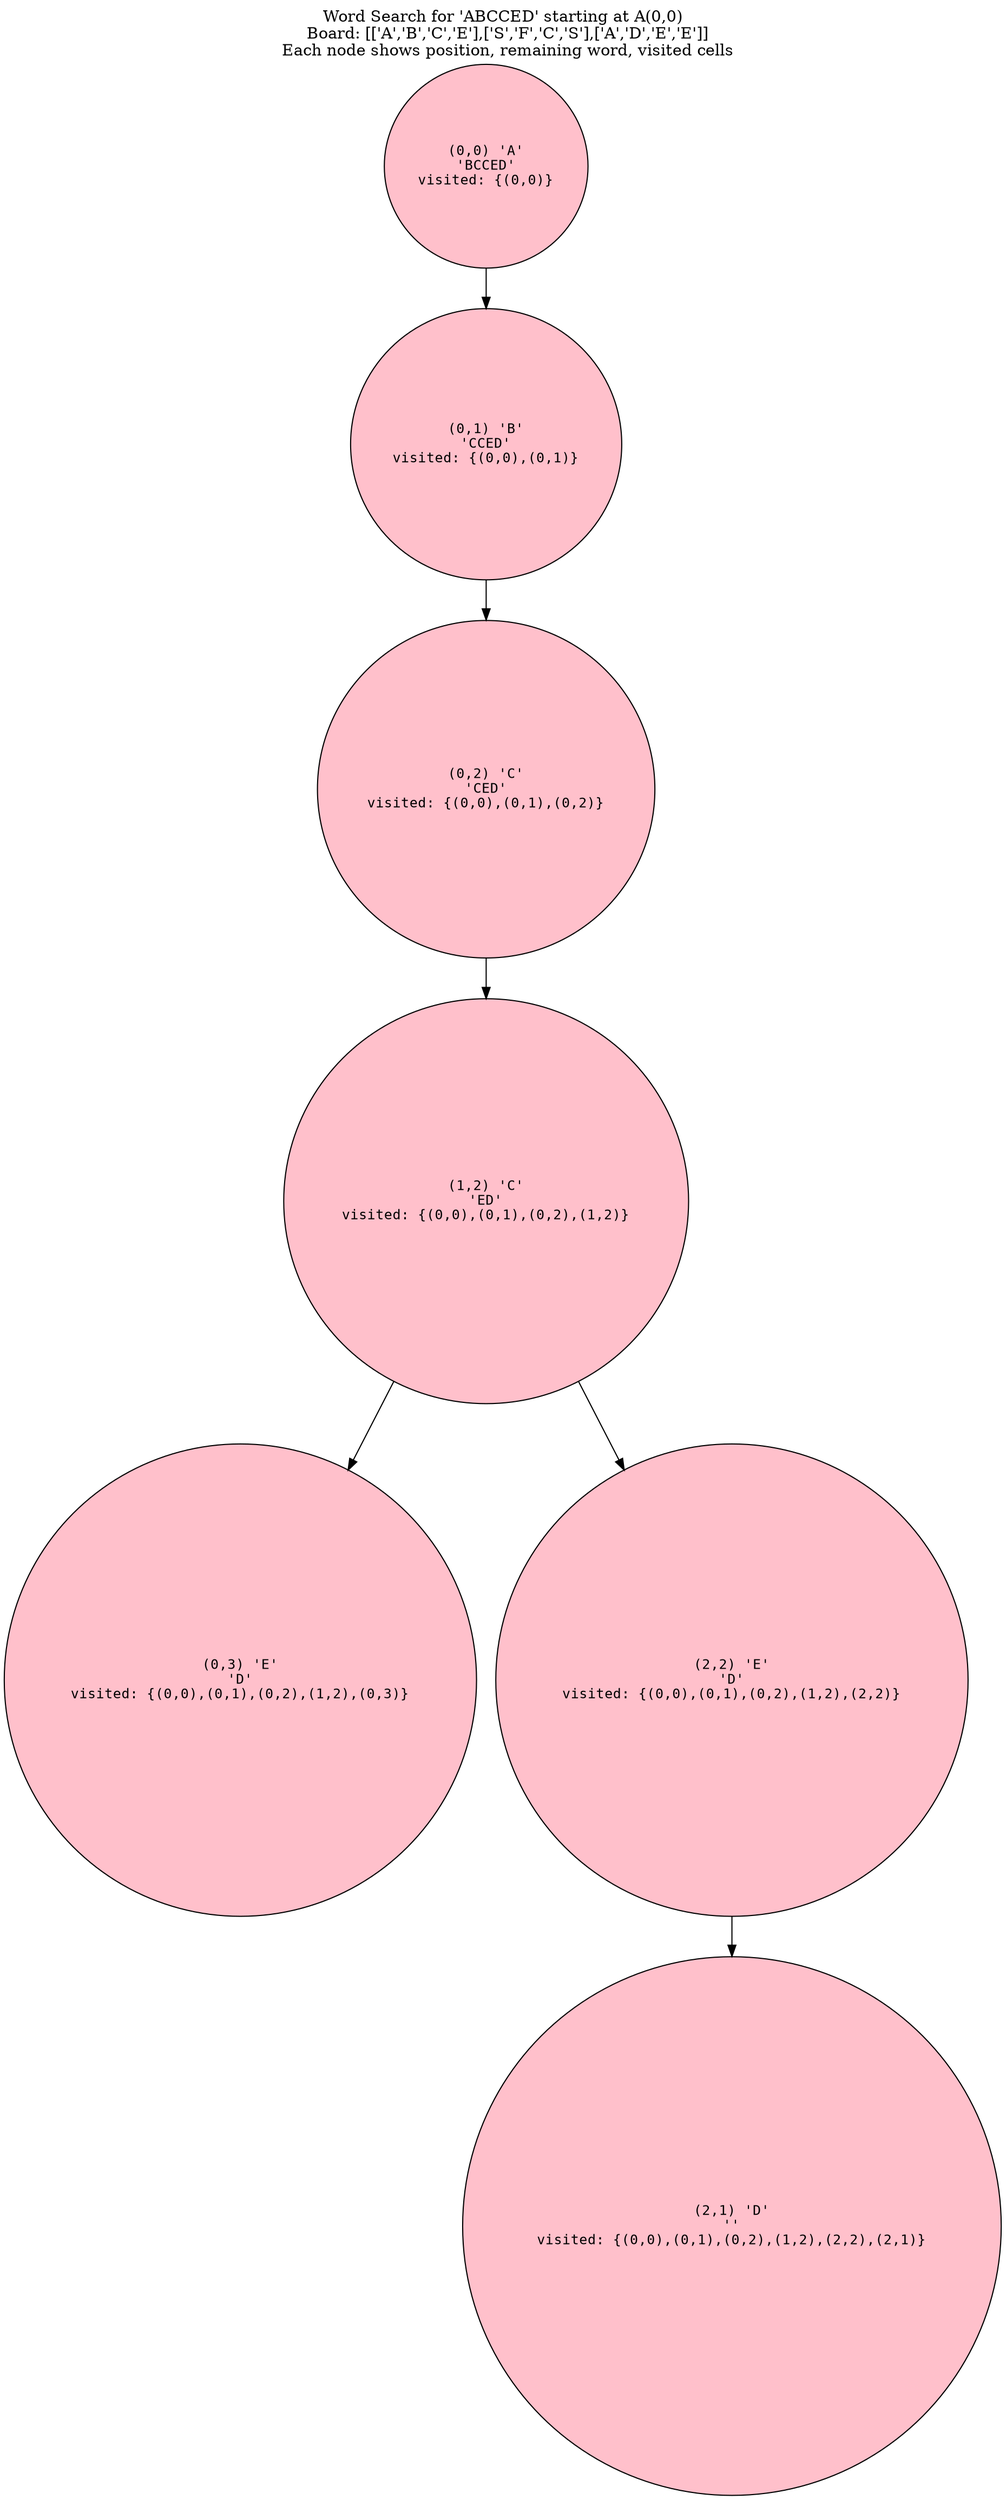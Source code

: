 digraph WordSearchABCCED {
  node [shape=circle, style=filled, fontname="Consolas",fillcolor=pink, fontcolor=black, fontsize=12, width=1.0, height=1.0];
  edge [len=1.0, penwidth=1.0, arrowsize=1.0];
  rankdir=TB;

  label="Word Search for 'ABCCED' starting at A(0,0)
  Board: [['A','B','C','E'],['S','F','C','S'],['A','D','E','E']]
  Each node shows position, remaining word, visited cells";
  labelloc=t;

  root [label="(0,0) 'A'\n'BCCED'\nvisited: {(0,0)}"];
  
  b1 [label="(0,1) 'B'\n'CCED'\nvisited: {(0,0),(0,1)}"];
  
  c1 [label="(0,2) 'C'\n'CED'\nvisited: {(0,0),(0,1),(0,2)}"];
  
  c2 [label="(1,2) 'C'\n'ED'\nvisited: {(0,0),(0,1),(0,2),(1,2)}"];
  
  e1 [label="(0,3) 'E'\n'D'\nvisited: {(0,0),(0,1),(0,2),(1,2),(0,3)}"];
  e2 [label="(2,2) 'E'\n'D'\nvisited: {(0,0),(0,1),(0,2),(1,2),(2,2)}"];
  
  d1 [label="(2,1) 'D'\n''\nvisited: {(0,0),(0,1),(0,2),(1,2),(2,2),(2,1)}"];

  root -> {b1};
  b1 -> {c1};
  c1 -> {c2};
  c2 -> {e1, e2};
  e2 -> {d1};
}

digraph WordSearchSEE {
  node [shape=circle, style=filled, fontname="Consolas",fillcolor=pink, fontcolor=black, fontsize=12, width=1.0, height=1.0];
  edge [len=1.0, penwidth=1.0, arrowsize=1.0];
  rankdir=TB;

  label="Word Search for 'SEE' starting at S(1,0)
  Multiple paths possible - shows one successful path";
  labelloc=t;

  root [label="(1,0) 'S'\n'EE'\nvisited: {(1,0)}"];
  
  e1 [label="(2,2) 'E'\n'E'\nvisited: {(1,0),(2,2)}"];
  
  e2 [label="(2,3) 'E'\n''\nvisited: {(1,0),(2,2),(2,3)}"];

  root -> {e1};
  e1 -> {e2};
}

digraph WordSearchGeneral {
  node [shape=circle, style=filled, fontname="Consolas",fillcolor=pink, fontcolor=black, fontsize=12, width=1.0, height=1.0];
  edge [len=1.0, penwidth=1.0, arrowsize=1.0];
  rankdir=TB;

  label="General Word Search Tree Structure
  For each position matching current letter:
  - Try all 4 directions (up, down, left, right)
  - Mark current cell as visited
  - Recurse with remaining word
  - Backtrack by unmarking cell";
  labelloc=t;

  start [label="Find all positions\nmatching word[0]"];
  
  pos1 [label="Position (r1,c1)\nword[1:]\nvisited: {(r1,c1)}"];
  pos2 [label="Position (r2,c2)\nword[1:]\nvisited: {(r2,c2)}"];
  
  dir1 [label="Try direction 1\nword[2:]\nvisited: {(r1,c1),(r1',c1')}"];
  dir2 [label="Try direction 2\nword[2:]\nvisited: {(r1,c1),(r1'',c1'')}"];
  
  success [label="word == ''\nSUCCESS"];
  fail [label="No valid moves\nFAIL"];

  start -> {pos1, pos2};
  pos1 -> {dir1, dir2};
  dir1 -> {success, fail};
}